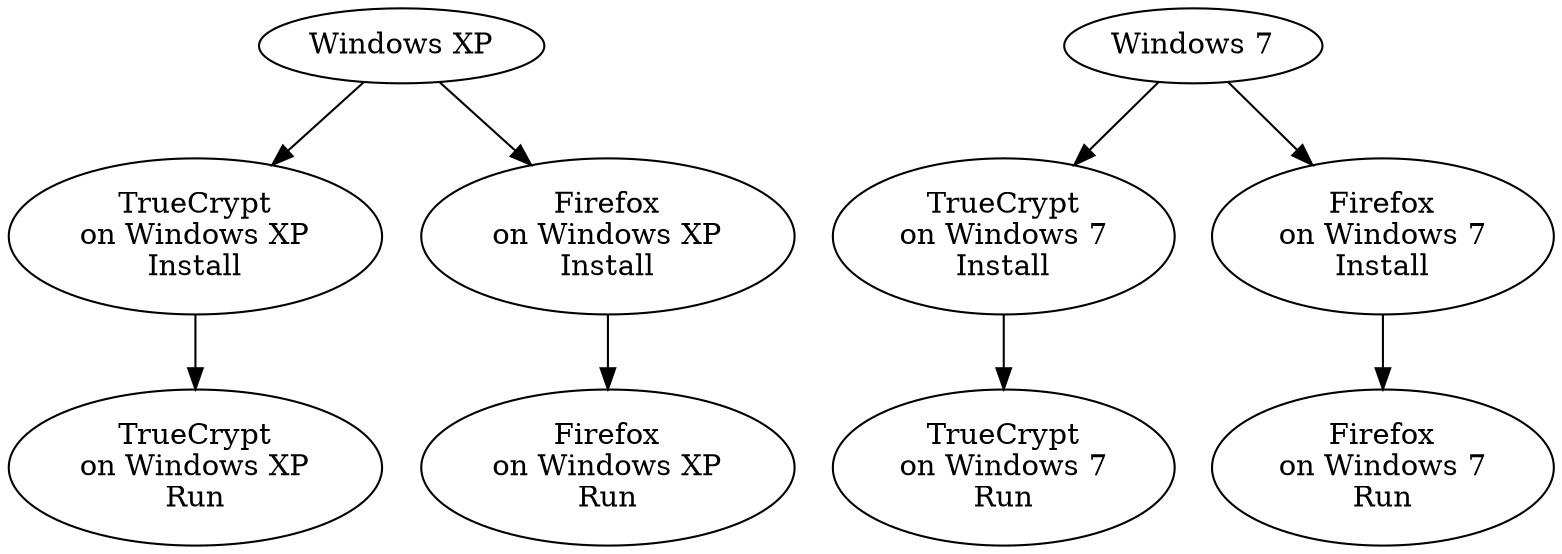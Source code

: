digraph "sample" {
	rankdir = "TB";

	An [label="Windows XP"];
	Bn [label="Windows 7"];
	C0 [label="TrueCrypt\non Windows XP\nInstall"];
	D0 [label="Firefox\non Windows XP\nInstall"];
	E0 [label="TrueCrypt\non Windows 7\nInstall"];
	F0 [label="Firefox\non Windows 7\nInstall"];

	C1 [label="TrueCrypt\non Windows XP\nRun"];
	D1 [label="Firefox\non Windows XP\nRun"];
	E1 [label="TrueCrypt\non Windows 7\nRun"];
	F1 [label="Firefox\non Windows 7\nRun"];

	An -> C0;
	An -> D0;
	Bn -> E0;
	Bn -> F0;

	C0 -> C1;
	D0 -> D1;
	E0 -> E1;
	F0 -> F1;
}
